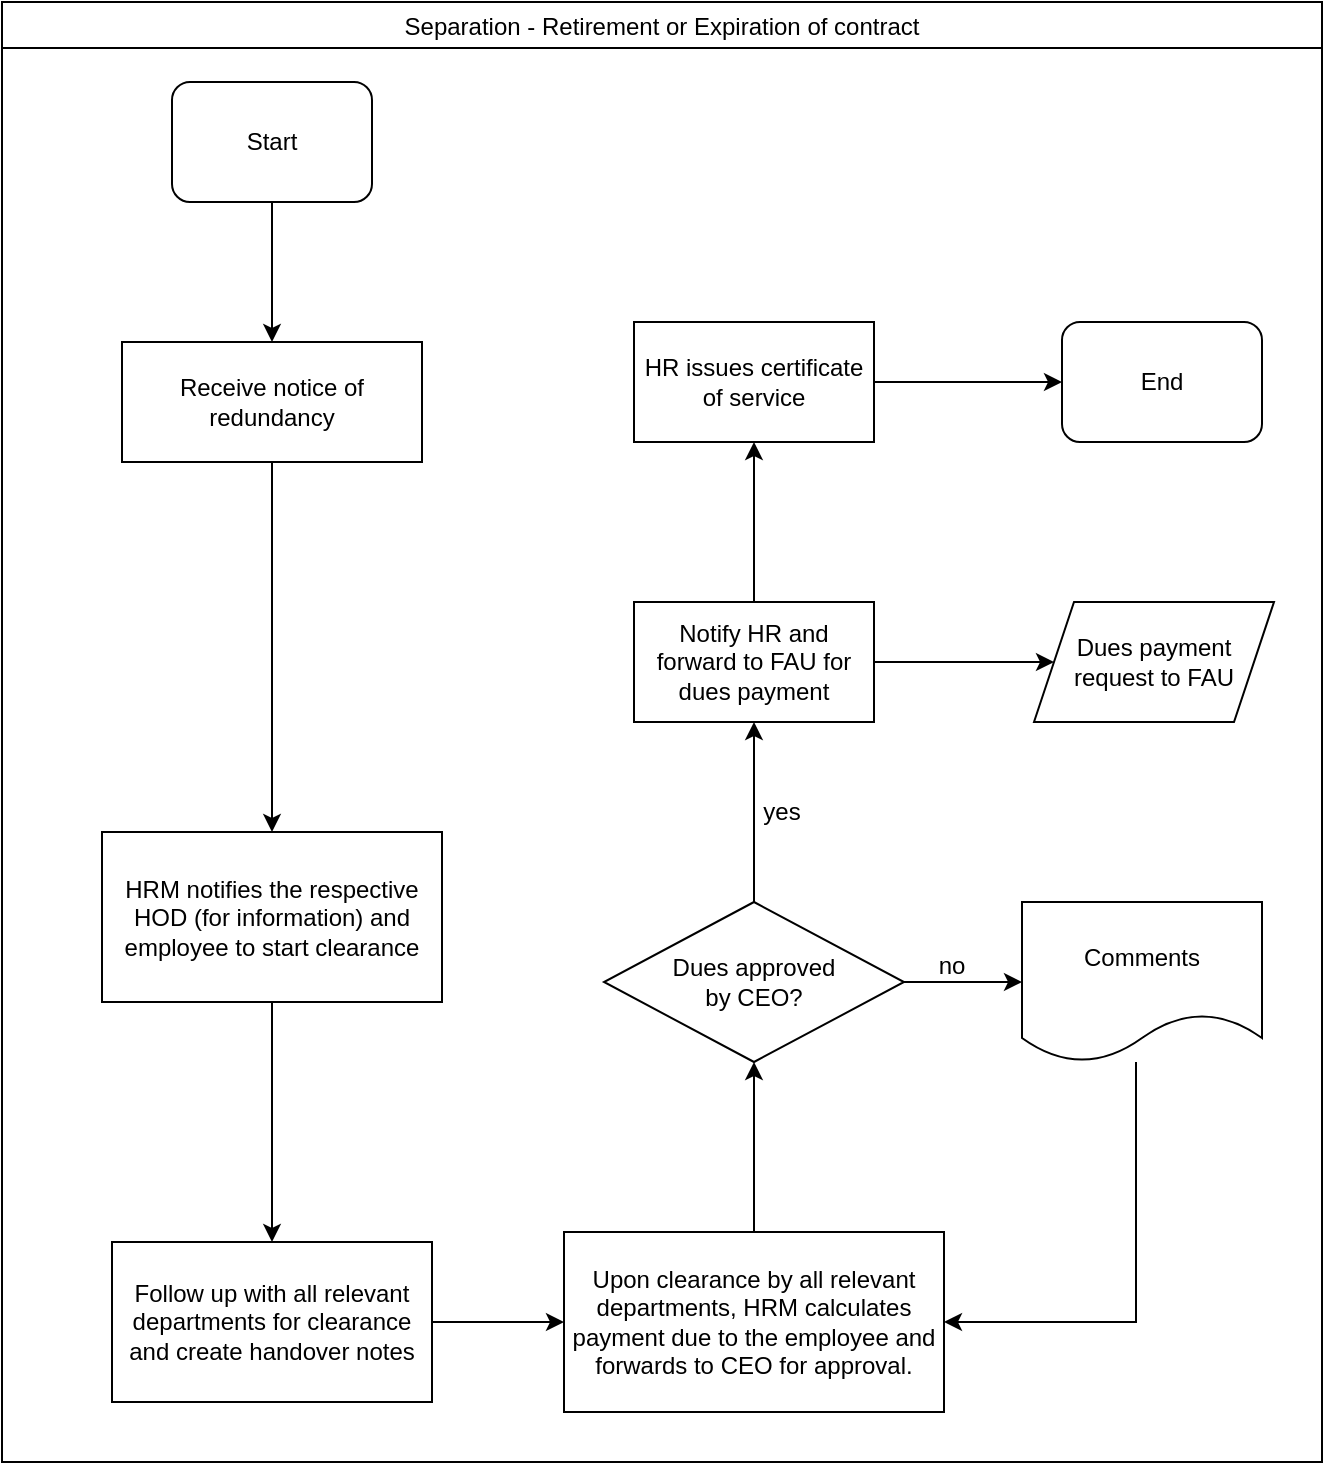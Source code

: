 <mxfile version="14.9.3" type="github">
  <diagram id="BgqLwy3Im_MJMmI6vMnY" name="Page-1">
    <mxGraphModel dx="1038" dy="508" grid="1" gridSize="10" guides="1" tooltips="1" connect="1" arrows="1" fold="1" page="1" pageScale="1" pageWidth="1169" pageHeight="827" math="0" shadow="0">
      <root>
        <mxCell id="0" />
        <mxCell id="1" parent="0" />
        <mxCell id="RtznIoE52JDTRPmBftqK-1" value="Separation - Retirement or Expiration of contract" style="swimlane;fontStyle=0" vertex="1" parent="1">
          <mxGeometry x="10" y="10" width="660" height="730" as="geometry" />
        </mxCell>
        <mxCell id="RtznIoE52JDTRPmBftqK-2" value="Start" style="rounded=1;whiteSpace=wrap;html=1;" vertex="1" parent="RtznIoE52JDTRPmBftqK-1">
          <mxGeometry x="85" y="40" width="100" height="60" as="geometry" />
        </mxCell>
        <mxCell id="RtznIoE52JDTRPmBftqK-3" value="" style="edgeStyle=orthogonalEdgeStyle;rounded=0;orthogonalLoop=1;jettySize=auto;html=1;" edge="1" parent="RtznIoE52JDTRPmBftqK-1" source="RtznIoE52JDTRPmBftqK-4" target="RtznIoE52JDTRPmBftqK-7">
          <mxGeometry relative="1" as="geometry" />
        </mxCell>
        <mxCell id="RtznIoE52JDTRPmBftqK-4" value="&lt;span lang=&quot;EN-GB&quot;&gt;Receive notice of redundancy &lt;/span&gt;" style="rounded=0;whiteSpace=wrap;html=1;" vertex="1" parent="RtznIoE52JDTRPmBftqK-1">
          <mxGeometry x="60" y="170" width="150" height="60" as="geometry" />
        </mxCell>
        <mxCell id="RtznIoE52JDTRPmBftqK-5" value="" style="edgeStyle=orthogonalEdgeStyle;rounded=0;orthogonalLoop=1;jettySize=auto;html=1;" edge="1" parent="RtznIoE52JDTRPmBftqK-1" source="RtznIoE52JDTRPmBftqK-2" target="RtznIoE52JDTRPmBftqK-4">
          <mxGeometry relative="1" as="geometry">
            <mxPoint x="135" y="180" as="targetPoint" />
          </mxGeometry>
        </mxCell>
        <mxCell id="RtznIoE52JDTRPmBftqK-6" value="" style="edgeStyle=orthogonalEdgeStyle;rounded=0;orthogonalLoop=1;jettySize=auto;html=1;entryX=0.5;entryY=0;entryDx=0;entryDy=0;" edge="1" parent="RtznIoE52JDTRPmBftqK-1" source="RtznIoE52JDTRPmBftqK-7" target="RtznIoE52JDTRPmBftqK-9">
          <mxGeometry relative="1" as="geometry">
            <mxPoint x="135" y="460" as="targetPoint" />
          </mxGeometry>
        </mxCell>
        <mxCell id="RtznIoE52JDTRPmBftqK-7" value="&lt;span lang=&quot;EN-GB&quot;&gt;HRM notifies the respective HOD (for information) and employee to start clearance&lt;br&gt;&lt;/span&gt;" style="rounded=0;whiteSpace=wrap;html=1;" vertex="1" parent="RtznIoE52JDTRPmBftqK-1">
          <mxGeometry x="50" y="415" width="170" height="85" as="geometry" />
        </mxCell>
        <mxCell id="RtznIoE52JDTRPmBftqK-8" value="" style="edgeStyle=orthogonalEdgeStyle;rounded=0;orthogonalLoop=1;jettySize=auto;html=1;" edge="1" parent="RtznIoE52JDTRPmBftqK-1" source="RtznIoE52JDTRPmBftqK-9" target="RtznIoE52JDTRPmBftqK-11">
          <mxGeometry relative="1" as="geometry" />
        </mxCell>
        <mxCell id="RtznIoE52JDTRPmBftqK-9" value="&lt;span lang=&quot;EN-GB&quot;&gt;Follow up with all relevant departments for clearance and create handover notes&lt;/span&gt;" style="rounded=0;whiteSpace=wrap;html=1;" vertex="1" parent="RtznIoE52JDTRPmBftqK-1">
          <mxGeometry x="55" y="620" width="160" height="80" as="geometry" />
        </mxCell>
        <mxCell id="RtznIoE52JDTRPmBftqK-10" value="" style="edgeStyle=orthogonalEdgeStyle;rounded=0;orthogonalLoop=1;jettySize=auto;html=1;" edge="1" parent="RtznIoE52JDTRPmBftqK-1" source="RtznIoE52JDTRPmBftqK-11" target="RtznIoE52JDTRPmBftqK-14">
          <mxGeometry relative="1" as="geometry" />
        </mxCell>
        <mxCell id="RtznIoE52JDTRPmBftqK-11" value="&lt;span lang=&quot;EN-GB&quot;&gt;Upon clearance by all relevant departments, HRM calculates payment due to the employee and forwards to CEO for approval.&lt;/span&gt;" style="rounded=0;whiteSpace=wrap;html=1;" vertex="1" parent="RtznIoE52JDTRPmBftqK-1">
          <mxGeometry x="281" y="615" width="190" height="90" as="geometry" />
        </mxCell>
        <mxCell id="RtznIoE52JDTRPmBftqK-12" value="" style="edgeStyle=orthogonalEdgeStyle;rounded=0;orthogonalLoop=1;jettySize=auto;html=1;" edge="1" parent="RtznIoE52JDTRPmBftqK-1" source="RtznIoE52JDTRPmBftqK-14" target="RtznIoE52JDTRPmBftqK-16">
          <mxGeometry relative="1" as="geometry" />
        </mxCell>
        <mxCell id="RtznIoE52JDTRPmBftqK-13" value="" style="edgeStyle=orthogonalEdgeStyle;rounded=0;orthogonalLoop=1;jettySize=auto;html=1;" edge="1" parent="RtznIoE52JDTRPmBftqK-1" source="RtznIoE52JDTRPmBftqK-14" target="RtznIoE52JDTRPmBftqK-19">
          <mxGeometry relative="1" as="geometry" />
        </mxCell>
        <mxCell id="RtznIoE52JDTRPmBftqK-14" value="&lt;div&gt;Dues approved&lt;/div&gt;&lt;div&gt; by CEO?&lt;/div&gt;" style="rhombus;whiteSpace=wrap;html=1;rounded=0;" vertex="1" parent="RtznIoE52JDTRPmBftqK-1">
          <mxGeometry x="301" y="450" width="150" height="80" as="geometry" />
        </mxCell>
        <mxCell id="RtznIoE52JDTRPmBftqK-15" value="" style="edgeStyle=orthogonalEdgeStyle;rounded=0;orthogonalLoop=1;jettySize=auto;html=1;entryX=1;entryY=0.5;entryDx=0;entryDy=0;exitX=0.475;exitY=1;exitDx=0;exitDy=0;exitPerimeter=0;" edge="1" parent="RtznIoE52JDTRPmBftqK-1" source="RtznIoE52JDTRPmBftqK-16" target="RtznIoE52JDTRPmBftqK-11">
          <mxGeometry relative="1" as="geometry">
            <mxPoint x="570" y="620" as="targetPoint" />
          </mxGeometry>
        </mxCell>
        <mxCell id="RtznIoE52JDTRPmBftqK-16" value="Comments" style="shape=document;whiteSpace=wrap;html=1;boundedLbl=1;rounded=0;" vertex="1" parent="RtznIoE52JDTRPmBftqK-1">
          <mxGeometry x="510" y="450" width="120" height="80" as="geometry" />
        </mxCell>
        <mxCell id="RtznIoE52JDTRPmBftqK-17" value="" style="edgeStyle=orthogonalEdgeStyle;rounded=0;orthogonalLoop=1;jettySize=auto;html=1;" edge="1" parent="RtznIoE52JDTRPmBftqK-1" source="RtznIoE52JDTRPmBftqK-19" target="RtznIoE52JDTRPmBftqK-22">
          <mxGeometry relative="1" as="geometry" />
        </mxCell>
        <mxCell id="RtznIoE52JDTRPmBftqK-18" value="" style="edgeStyle=orthogonalEdgeStyle;rounded=0;orthogonalLoop=1;jettySize=auto;html=1;" edge="1" parent="RtznIoE52JDTRPmBftqK-1" source="RtznIoE52JDTRPmBftqK-19" target="RtznIoE52JDTRPmBftqK-24">
          <mxGeometry relative="1" as="geometry" />
        </mxCell>
        <mxCell id="RtznIoE52JDTRPmBftqK-19" value="Notify HR and forward to FAU for dues payment" style="whiteSpace=wrap;html=1;rounded=0;" vertex="1" parent="RtznIoE52JDTRPmBftqK-1">
          <mxGeometry x="316" y="300" width="120" height="60" as="geometry" />
        </mxCell>
        <mxCell id="RtznIoE52JDTRPmBftqK-20" value="yes" style="text;html=1;strokeColor=none;fillColor=none;align=center;verticalAlign=middle;whiteSpace=wrap;rounded=0;" vertex="1" parent="RtznIoE52JDTRPmBftqK-1">
          <mxGeometry x="370" y="395" width="40" height="20" as="geometry" />
        </mxCell>
        <mxCell id="RtznIoE52JDTRPmBftqK-21" value="" style="edgeStyle=orthogonalEdgeStyle;rounded=0;orthogonalLoop=1;jettySize=auto;html=1;entryX=0;entryY=0.5;entryDx=0;entryDy=0;" edge="1" parent="RtznIoE52JDTRPmBftqK-1" source="RtznIoE52JDTRPmBftqK-22" target="RtznIoE52JDTRPmBftqK-23">
          <mxGeometry relative="1" as="geometry">
            <mxPoint x="516" y="190" as="targetPoint" />
          </mxGeometry>
        </mxCell>
        <mxCell id="RtznIoE52JDTRPmBftqK-22" value="HR issues certificate of service" style="whiteSpace=wrap;html=1;rounded=0;" vertex="1" parent="RtznIoE52JDTRPmBftqK-1">
          <mxGeometry x="316" y="160" width="120" height="60" as="geometry" />
        </mxCell>
        <mxCell id="RtznIoE52JDTRPmBftqK-23" value="End" style="rounded=1;whiteSpace=wrap;html=1;" vertex="1" parent="RtznIoE52JDTRPmBftqK-1">
          <mxGeometry x="530" y="160" width="100" height="60" as="geometry" />
        </mxCell>
        <mxCell id="RtznIoE52JDTRPmBftqK-24" value="Dues payment request to FAU" style="shape=parallelogram;perimeter=parallelogramPerimeter;whiteSpace=wrap;html=1;fixedSize=1;rounded=0;" vertex="1" parent="RtznIoE52JDTRPmBftqK-1">
          <mxGeometry x="516" y="300" width="120" height="60" as="geometry" />
        </mxCell>
        <mxCell id="RtznIoE52JDTRPmBftqK-25" value="no" style="text;html=1;strokeColor=none;fillColor=none;align=center;verticalAlign=middle;whiteSpace=wrap;rounded=0;" vertex="1" parent="1">
          <mxGeometry x="465" y="482" width="40" height="20" as="geometry" />
        </mxCell>
      </root>
    </mxGraphModel>
  </diagram>
</mxfile>
